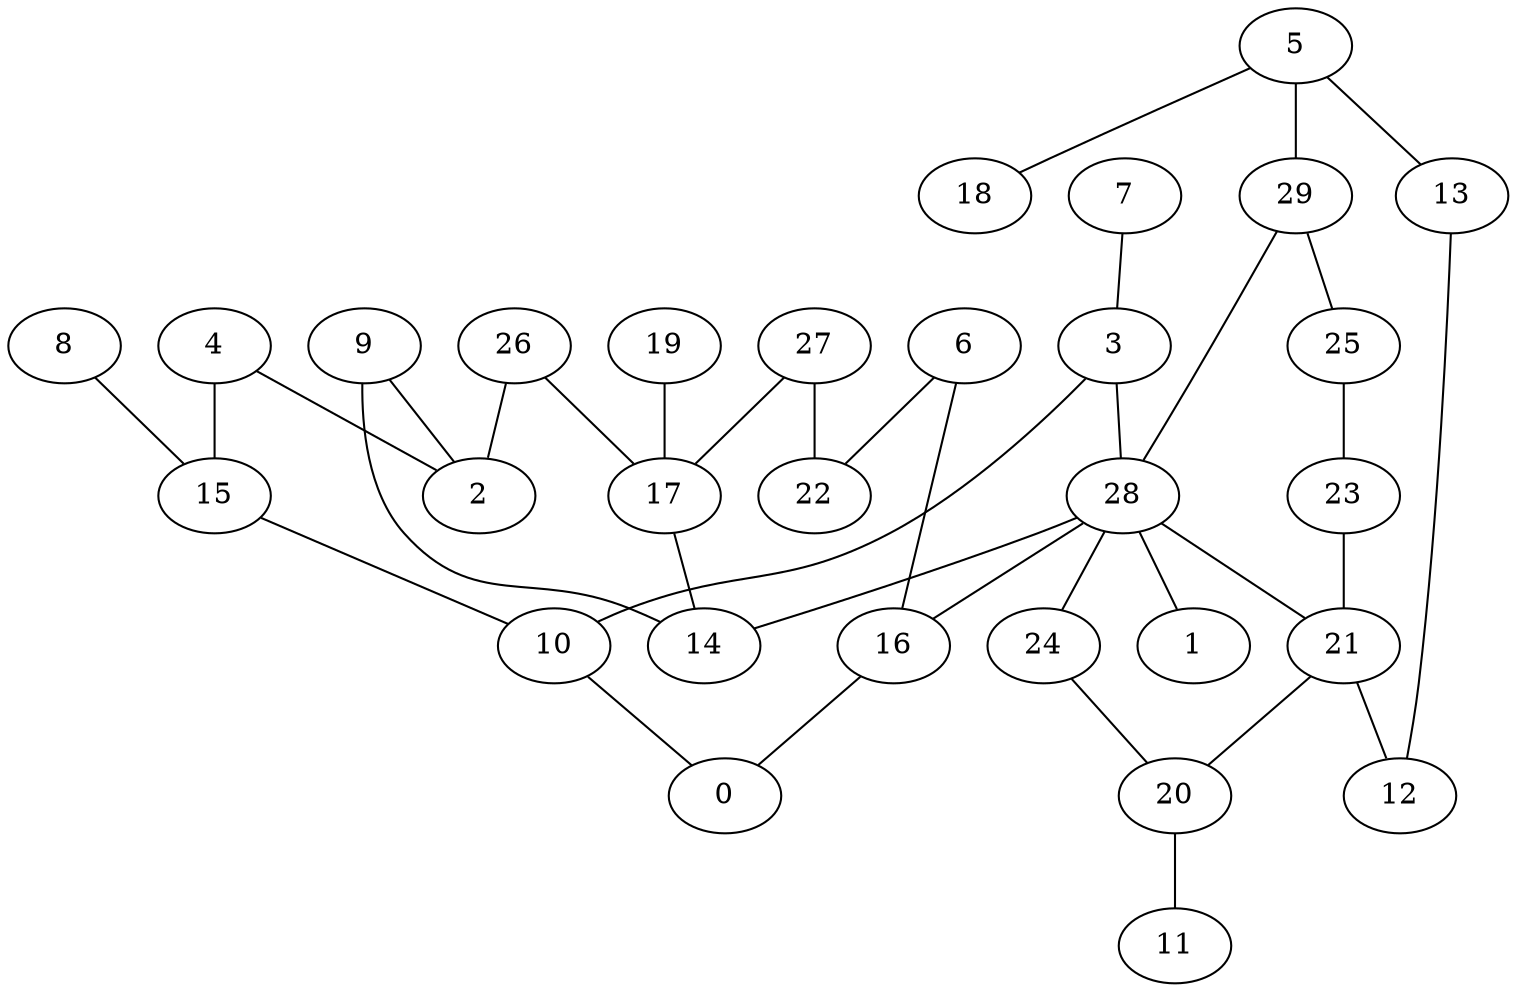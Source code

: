 digraph GG_graph {

subgraph G_graph {
edge [color = black]
"26" -> "2" [dir = none]
"28" -> "14" [dir = none]
"28" -> "16" [dir = none]
"28" -> "1" [dir = none]
"28" -> "24" [dir = none]
"28" -> "21" [dir = none]
"19" -> "17" [dir = none]
"16" -> "0" [dir = none]
"6" -> "22" [dir = none]
"6" -> "16" [dir = none]
"3" -> "10" [dir = none]
"3" -> "28" [dir = none]
"7" -> "3" [dir = none]
"27" -> "17" [dir = none]
"29" -> "28" [dir = none]
"15" -> "10" [dir = none]
"13" -> "12" [dir = none]
"20" -> "11" [dir = none]
"23" -> "21" [dir = none]
"21" -> "12" [dir = none]
"21" -> "20" [dir = none]
"5" -> "18" [dir = none]
"5" -> "29" [dir = none]
"17" -> "14" [dir = none]
"9" -> "14" [dir = none]
"8" -> "15" [dir = none]
"4" -> "2" [dir = none]
"4" -> "15" [dir = none]
"25" -> "23" [dir = none]
"27" -> "22" [dir = none]
"26" -> "17" [dir = none]
"5" -> "13" [dir = none]
"29" -> "25" [dir = none]
"24" -> "20" [dir = none]
"10" -> "0" [dir = none]
"9" -> "2" [dir = none]
}

}
